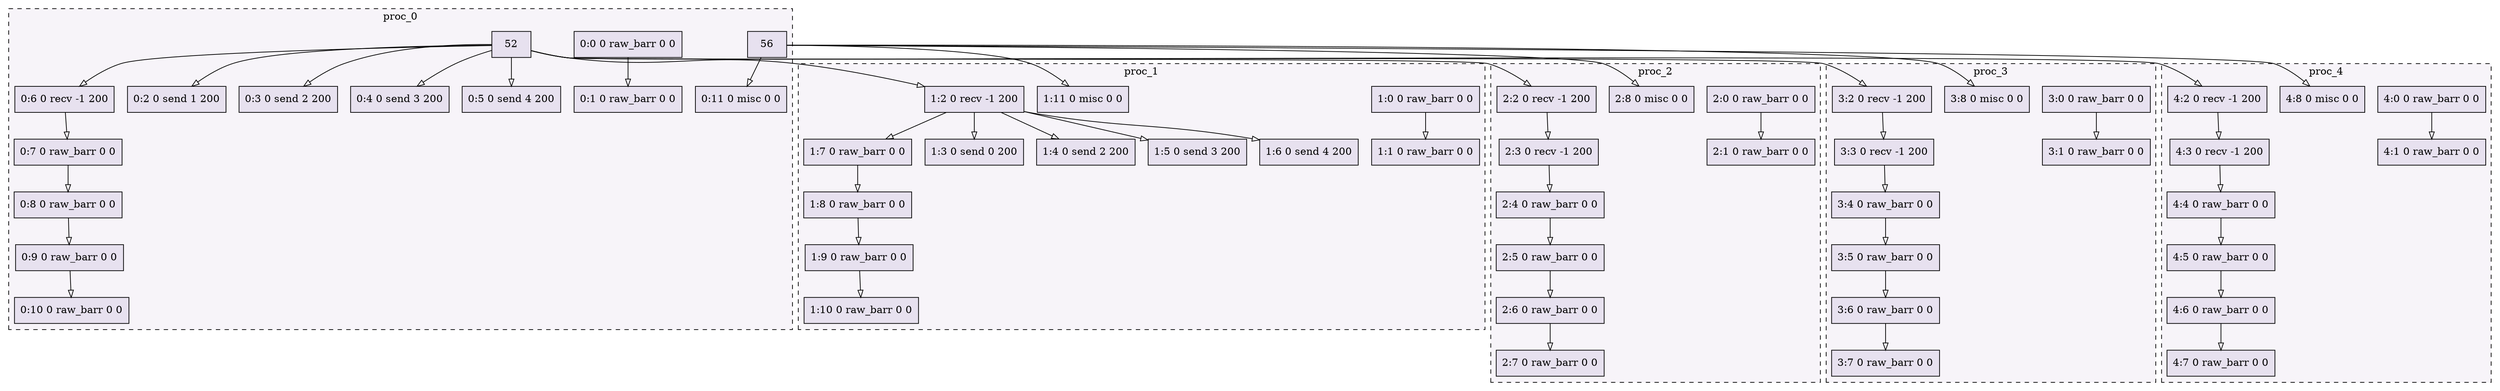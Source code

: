 digraph{node[shape=record style=filled colorscheme=purd9 fillcolor=2];subgraph cluster0{style=dashed;colorscheme=purd9;bgcolor=1;edge[arrowhead=empty];label=proc_0;0[label="0:0 0 raw_barr 0 0"];1[label="0:1 0 raw_barr 0 0"];2[label="0:2 0 send 1 200"];3[label="0:3 0 send 2 200"];4[label="0:4 0 send 3 200"];5[label="0:5 0 send 4 200"];6[label="0:6 0 recv -1 200"];7[label="0:7 0 raw_barr 0 0"];8[label="0:8 0 raw_barr 0 0"];9[label="0:9 0 raw_barr 0 0"];10[label="0:10 0 raw_barr 0 0"];11[label="0:11 0 misc 0 0"];0->1;52->2;52->3;52->4;52->5;52->6;6->7;7->8;8->9;9->10;56->11;}subgraph cluster1{style=dashed;colorscheme=purd9;bgcolor=1;edge[arrowhead=empty];label=proc_1;12[label="1:0 0 raw_barr 0 0"];13[label="1:1 0 raw_barr 0 0"];14[label="1:2 0 recv -1 200"];15[label="1:3 0 send 0 200"];16[label="1:4 0 send 2 200"];17[label="1:5 0 send 3 200"];18[label="1:6 0 send 4 200"];19[label="1:7 0 raw_barr 0 0"];20[label="1:8 0 raw_barr 0 0"];21[label="1:9 0 raw_barr 0 0"];22[label="1:10 0 raw_barr 0 0"];23[label="1:11 0 misc 0 0"];12->13;52->14;14->15;14->16;14->17;14->18;14->19;19->20;20->21;21->22;56->23;}subgraph cluster2{style=dashed;colorscheme=purd9;bgcolor=1;edge[arrowhead=empty];label=proc_2;24[label="2:0 0 raw_barr 0 0"];25[label="2:1 0 raw_barr 0 0"];26[label="2:2 0 recv -1 200"];27[label="2:3 0 recv -1 200"];28[label="2:4 0 raw_barr 0 0"];29[label="2:5 0 raw_barr 0 0"];30[label="2:6 0 raw_barr 0 0"];31[label="2:7 0 raw_barr 0 0"];32[label="2:8 0 misc 0 0"];24->25;52->26;26->27;27->28;28->29;29->30;30->31;56->32;}subgraph cluster3{style=dashed;colorscheme=purd9;bgcolor=1;edge[arrowhead=empty];label=proc_3;33[label="3:0 0 raw_barr 0 0"];34[label="3:1 0 raw_barr 0 0"];35[label="3:2 0 recv -1 200"];36[label="3:3 0 recv -1 200"];37[label="3:4 0 raw_barr 0 0"];38[label="3:5 0 raw_barr 0 0"];39[label="3:6 0 raw_barr 0 0"];40[label="3:7 0 raw_barr 0 0"];41[label="3:8 0 misc 0 0"];33->34;52->35;35->36;36->37;37->38;38->39;39->40;56->41;}subgraph cluster4{style=dashed;colorscheme=purd9;bgcolor=1;edge[arrowhead=empty];label=proc_4;42[label="4:0 0 raw_barr 0 0"];43[label="4:1 0 raw_barr 0 0"];44[label="4:2 0 recv -1 200"];45[label="4:3 0 recv -1 200"];46[label="4:4 0 raw_barr 0 0"];47[label="4:5 0 raw_barr 0 0"];48[label="4:6 0 raw_barr 0 0"];49[label="4:7 0 raw_barr 0 0"];50[label="4:8 0 misc 0 0"];42->43;52->44;44->45;45->46;46->47;47->48;48->49;56->50;}}